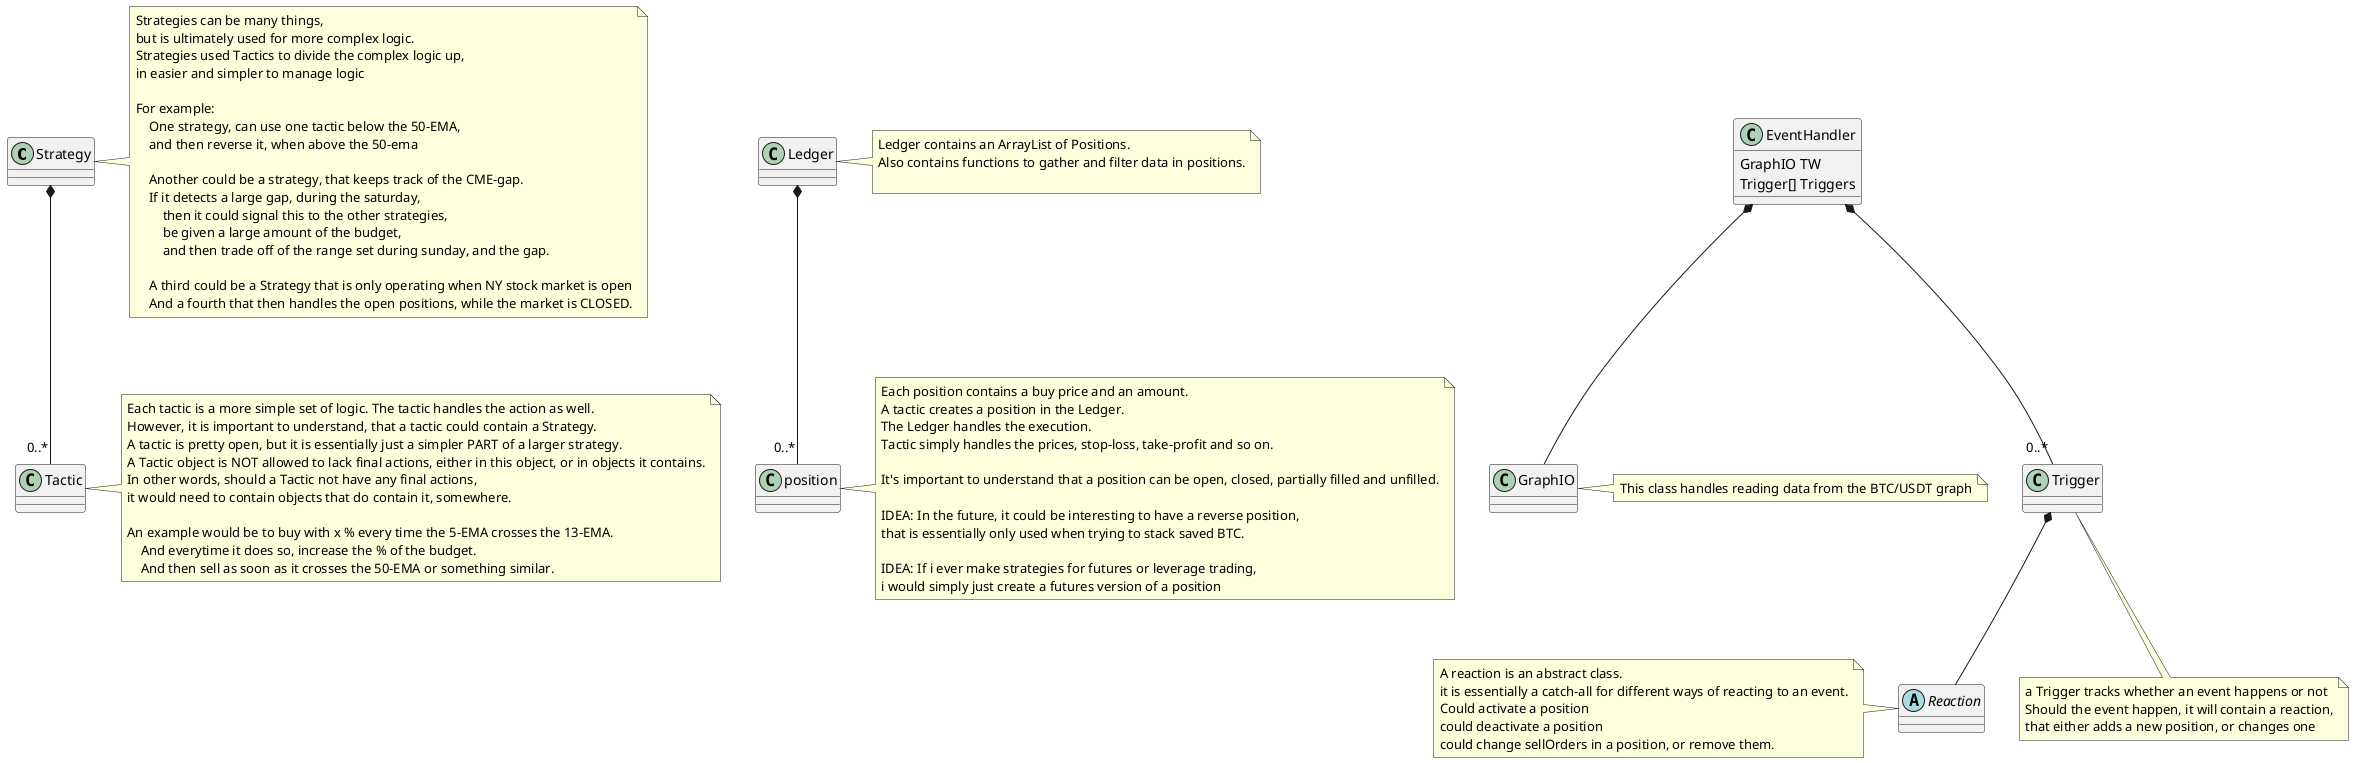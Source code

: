 @startuml



class Strategy{

}

class Strategy
note right
Strategies can be many things,
but is ultimately used for more complex logic.
Strategies used Tactics to divide the complex logic up,
in easier and simpler to manage logic

For example:
    One strategy, can use one tactic below the 50-EMA,
    and then reverse it, when above the 50-ema

    Another could be a strategy, that keeps track of the CME-gap.
    If it detects a large gap, during the saturday,
        then it could signal this to the other strategies,
        be given a large amount of the budget, 
        and then trade off of the range set during sunday, and the gap. 

    A third could be a Strategy that is only operating when NY stock market is open
    And a fourth that then handles the open positions, while the market is CLOSED.
end note

Strategy *-- "0..*" Tactic

class Tactic{

}

class Tactic
note right
Each tactic is a more simple set of logic. The tactic handles the action as well.
However, it is important to understand, that a tactic could contain a Strategy.
A tactic is pretty open, but it is essentially just a simpler PART of a larger strategy.
A Tactic object is NOT allowed to lack final actions, either in this object, or in objects it contains.
In other words, should a Tactic not have any final actions,
it would need to contain objects that do contain it, somewhere.

An example would be to buy with x % every time the 5-EMA crosses the 13-EMA.
    And everytime it does so, increase the % of the budget. 
    And then sell as soon as it crosses the 50-EMA or something similar.
end note


class Ledger{

}
note right
Ledger contains an ArrayList of Positions.
Also contains functions to gather and filter data in positions.

end note

Ledger *-- "0..*" position

class position{

}
note right
Each position contains a buy price and an amount.
A tactic creates a position in the Ledger. 
The Ledger handles the execution.
Tactic simply handles the prices, stop-loss, take-profit and so on.

It's important to understand that a position can be open, closed, partially filled and unfilled.

IDEA: In the future, it could be interesting to have a reverse position,
that is essentially only used when trying to stack saved BTC.

IDEA: If i ever make strategies for futures or leverage trading,
i would simply just create a futures version of a position
end note

class EventHandler{
    GraphIO TW
    Trigger[] Triggers 
}
EventHandler *-- "0..*" Trigger
EventHandler *-- GraphIO

class Trigger{
}
note bottom
a Trigger tracks whether an event happens or not
Should the event happen, it will contain a reaction,
that either adds a new position, or changes one
end note

Trigger *-- Reaction

abstract Reaction{}
note left
A reaction is an abstract class.
it is essentially a catch-all for different ways of reacting to an event.
Could activate a position
could deactivate a position
could change sellOrders in a position, or remove them. 
end note

class GraphIO{}
note right
This class handles reading data from the BTC/USDT graph
end note

@enduml